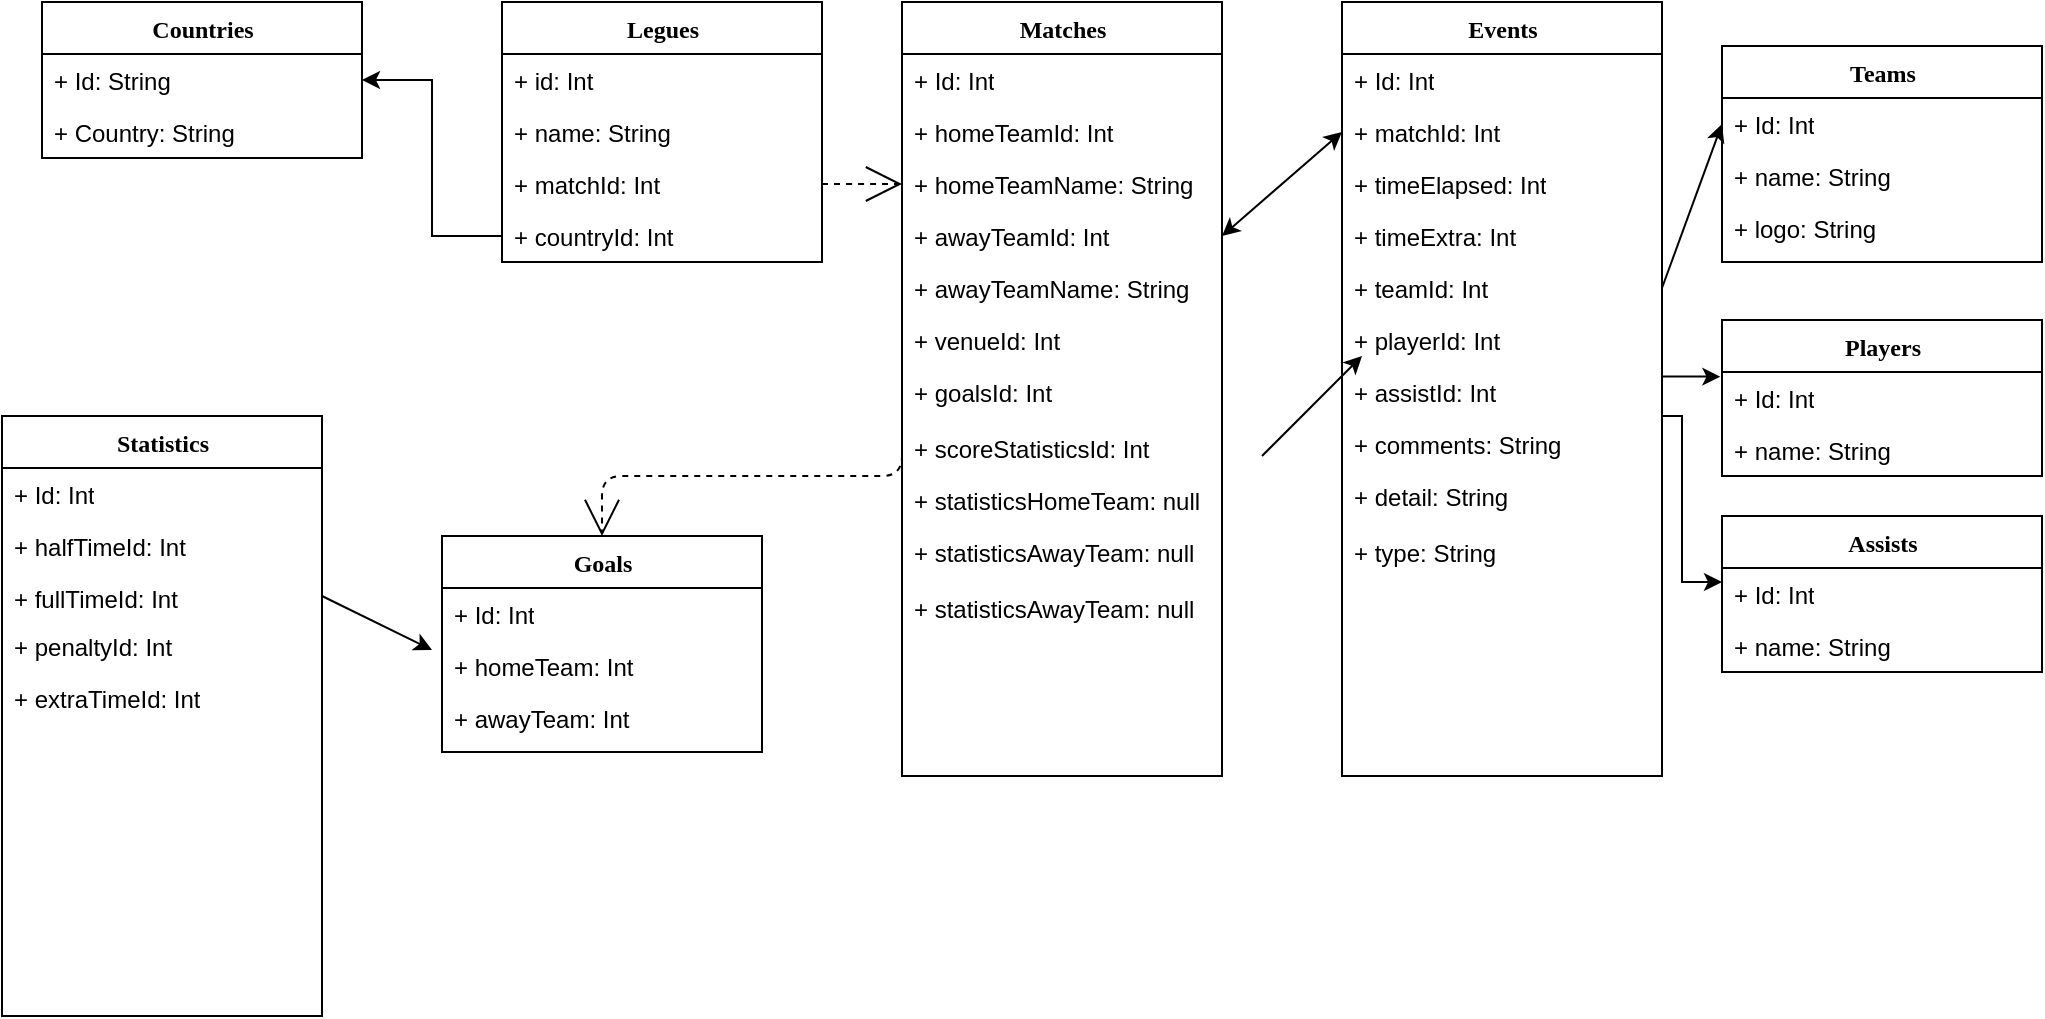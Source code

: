 <mxfile version="14.4.4" type="github">
  <diagram name="Page-1" id="9f46799a-70d6-7492-0946-bef42562c5a5">
    <mxGraphModel dx="1426" dy="794" grid="1" gridSize="10" guides="1" tooltips="1" connect="1" arrows="1" fold="1" page="1" pageScale="1" pageWidth="1100" pageHeight="850" background="#ffffff" math="0" shadow="0">
      <root>
        <mxCell id="0" />
        <mxCell id="1" parent="0" />
        <mxCell id="78961159f06e98e8-17" value="Countries" style="swimlane;html=1;fontStyle=1;align=center;verticalAlign=top;childLayout=stackLayout;horizontal=1;startSize=26;horizontalStack=0;resizeParent=1;resizeLast=0;collapsible=1;marginBottom=0;swimlaneFillColor=#ffffff;rounded=0;shadow=0;comic=0;labelBackgroundColor=none;strokeWidth=1;fillColor=none;fontFamily=Verdana;fontSize=12" parent="1" vertex="1">
          <mxGeometry x="90" y="83" width="160" height="78" as="geometry" />
        </mxCell>
        <mxCell id="78961159f06e98e8-21" value="+ Id: String" style="text;html=1;strokeColor=none;fillColor=none;align=left;verticalAlign=top;spacingLeft=4;spacingRight=4;whiteSpace=wrap;overflow=hidden;rotatable=0;points=[[0,0.5],[1,0.5]];portConstraint=eastwest;" parent="78961159f06e98e8-17" vertex="1">
          <mxGeometry y="26" width="160" height="26" as="geometry" />
        </mxCell>
        <mxCell id="78961159f06e98e8-23" value="+ Country: String" style="text;html=1;strokeColor=none;fillColor=none;align=left;verticalAlign=top;spacingLeft=4;spacingRight=4;whiteSpace=wrap;overflow=hidden;rotatable=0;points=[[0,0.5],[1,0.5]];portConstraint=eastwest;" parent="78961159f06e98e8-17" vertex="1">
          <mxGeometry y="52" width="160" height="26" as="geometry" />
        </mxCell>
        <mxCell id="78961159f06e98e8-122" style="edgeStyle=elbowEdgeStyle;html=1;labelBackgroundColor=none;startFill=0;startSize=8;endArrow=open;endFill=0;endSize=16;fontFamily=Verdana;fontSize=12;elbow=vertical;dashed=1;exitX=1;exitY=0.5;exitDx=0;exitDy=0;" parent="1" source="78961159f06e98e8-33" target="78961159f06e98e8-43" edge="1">
          <mxGeometry relative="1" as="geometry" />
        </mxCell>
        <mxCell id="78961159f06e98e8-30" value="Legues" style="swimlane;html=1;fontStyle=1;align=center;verticalAlign=top;childLayout=stackLayout;horizontal=1;startSize=26;horizontalStack=0;resizeParent=1;resizeLast=0;collapsible=1;marginBottom=0;swimlaneFillColor=#ffffff;rounded=0;shadow=0;comic=0;labelBackgroundColor=none;strokeWidth=1;fillColor=none;fontFamily=Verdana;fontSize=12" parent="1" vertex="1">
          <mxGeometry x="320" y="83" width="160" height="130" as="geometry" />
        </mxCell>
        <mxCell id="78961159f06e98e8-31" value="+ id: Int" style="text;html=1;strokeColor=none;fillColor=none;align=left;verticalAlign=top;spacingLeft=4;spacingRight=4;whiteSpace=wrap;overflow=hidden;rotatable=0;points=[[0,0.5],[1,0.5]];portConstraint=eastwest;" parent="78961159f06e98e8-30" vertex="1">
          <mxGeometry y="26" width="160" height="26" as="geometry" />
        </mxCell>
        <mxCell id="78961159f06e98e8-32" value="+ name: String" style="text;html=1;strokeColor=none;fillColor=none;align=left;verticalAlign=top;spacingLeft=4;spacingRight=4;whiteSpace=wrap;overflow=hidden;rotatable=0;points=[[0,0.5],[1,0.5]];portConstraint=eastwest;" parent="78961159f06e98e8-30" vertex="1">
          <mxGeometry y="52" width="160" height="26" as="geometry" />
        </mxCell>
        <mxCell id="78961159f06e98e8-33" value="+ matchId: Int" style="text;html=1;strokeColor=none;fillColor=none;align=left;verticalAlign=top;spacingLeft=4;spacingRight=4;whiteSpace=wrap;overflow=hidden;rotatable=0;points=[[0,0.5],[1,0.5]];portConstraint=eastwest;" parent="78961159f06e98e8-30" vertex="1">
          <mxGeometry y="78" width="160" height="26" as="geometry" />
        </mxCell>
        <mxCell id="IGpTb53lEJdsIHCx_4Be-57" value="+ countryId: Int" style="text;html=1;strokeColor=none;fillColor=none;align=left;verticalAlign=top;spacingLeft=4;spacingRight=4;whiteSpace=wrap;overflow=hidden;rotatable=0;points=[[0,0.5],[1,0.5]];portConstraint=eastwest;" vertex="1" parent="78961159f06e98e8-30">
          <mxGeometry y="104" width="160" height="26" as="geometry" />
        </mxCell>
        <mxCell id="78961159f06e98e8-43" value="Matches" style="swimlane;html=1;fontStyle=1;align=center;verticalAlign=top;childLayout=stackLayout;horizontal=1;startSize=26;horizontalStack=0;resizeParent=1;resizeLast=0;collapsible=1;marginBottom=0;swimlaneFillColor=#ffffff;rounded=0;shadow=0;comic=0;labelBackgroundColor=none;strokeWidth=1;fillColor=none;fontFamily=Verdana;fontSize=12" parent="1" vertex="1">
          <mxGeometry x="520" y="83" width="160" height="387" as="geometry" />
        </mxCell>
        <mxCell id="78961159f06e98e8-44" value="+ Id: Int" style="text;html=1;strokeColor=none;fillColor=none;align=left;verticalAlign=top;spacingLeft=4;spacingRight=4;whiteSpace=wrap;overflow=hidden;rotatable=0;points=[[0,0.5],[1,0.5]];portConstraint=eastwest;" parent="78961159f06e98e8-43" vertex="1">
          <mxGeometry y="26" width="160" height="26" as="geometry" />
        </mxCell>
        <mxCell id="78961159f06e98e8-45" value="+ homeTeamId: Int" style="text;html=1;strokeColor=none;fillColor=none;align=left;verticalAlign=top;spacingLeft=4;spacingRight=4;whiteSpace=wrap;overflow=hidden;rotatable=0;points=[[0,0.5],[1,0.5]];portConstraint=eastwest;" parent="78961159f06e98e8-43" vertex="1">
          <mxGeometry y="52" width="160" height="26" as="geometry" />
        </mxCell>
        <mxCell id="78961159f06e98e8-49" value="+ homeTeamName: String" style="text;html=1;strokeColor=none;fillColor=none;align=left;verticalAlign=top;spacingLeft=4;spacingRight=4;whiteSpace=wrap;overflow=hidden;rotatable=0;points=[[0,0.5],[1,0.5]];portConstraint=eastwest;" parent="78961159f06e98e8-43" vertex="1">
          <mxGeometry y="78" width="160" height="26" as="geometry" />
        </mxCell>
        <mxCell id="78961159f06e98e8-50" value="+ awayTeamId: Int" style="text;html=1;strokeColor=none;fillColor=none;align=left;verticalAlign=top;spacingLeft=4;spacingRight=4;whiteSpace=wrap;overflow=hidden;rotatable=0;points=[[0,0.5],[1,0.5]];portConstraint=eastwest;" parent="78961159f06e98e8-43" vertex="1">
          <mxGeometry y="104" width="160" height="26" as="geometry" />
        </mxCell>
        <mxCell id="IGpTb53lEJdsIHCx_4Be-2" value="+ awayTeamName: String" style="text;html=1;strokeColor=none;fillColor=none;align=left;verticalAlign=top;spacingLeft=4;spacingRight=4;whiteSpace=wrap;overflow=hidden;rotatable=0;points=[[0,0.5],[1,0.5]];portConstraint=eastwest;" vertex="1" parent="78961159f06e98e8-43">
          <mxGeometry y="130" width="160" height="26" as="geometry" />
        </mxCell>
        <mxCell id="IGpTb53lEJdsIHCx_4Be-3" value="+ venueId: Int" style="text;html=1;strokeColor=none;fillColor=none;align=left;verticalAlign=top;spacingLeft=4;spacingRight=4;whiteSpace=wrap;overflow=hidden;rotatable=0;points=[[0,0.5],[1,0.5]];portConstraint=eastwest;" vertex="1" parent="78961159f06e98e8-43">
          <mxGeometry y="156" width="160" height="26" as="geometry" />
        </mxCell>
        <mxCell id="IGpTb53lEJdsIHCx_4Be-4" value="+ goalsId: Int" style="text;html=1;strokeColor=none;fillColor=none;align=left;verticalAlign=top;spacingLeft=4;spacingRight=4;whiteSpace=wrap;overflow=hidden;rotatable=0;points=[[0,0.5],[1,0.5]];portConstraint=eastwest;" vertex="1" parent="78961159f06e98e8-43">
          <mxGeometry y="182" width="160" height="28" as="geometry" />
        </mxCell>
        <mxCell id="IGpTb53lEJdsIHCx_4Be-14" value="+ scoreStatisticsId: Int" style="text;html=1;strokeColor=none;fillColor=none;align=left;verticalAlign=top;spacingLeft=4;spacingRight=4;whiteSpace=wrap;overflow=hidden;rotatable=0;points=[[0,0.5],[1,0.5]];portConstraint=eastwest;" vertex="1" parent="78961159f06e98e8-43">
          <mxGeometry y="210" width="160" height="26" as="geometry" />
        </mxCell>
        <mxCell id="IGpTb53lEJdsIHCx_4Be-15" value="+ statisticsHomeTeam: null" style="text;html=1;strokeColor=none;fillColor=none;align=left;verticalAlign=top;spacingLeft=4;spacingRight=4;whiteSpace=wrap;overflow=hidden;rotatable=0;points=[[0,0.5],[1,0.5]];portConstraint=eastwest;" vertex="1" parent="78961159f06e98e8-43">
          <mxGeometry y="236" width="160" height="26" as="geometry" />
        </mxCell>
        <mxCell id="IGpTb53lEJdsIHCx_4Be-16" value="+ statisticsAwayTeam: null" style="text;html=1;strokeColor=none;fillColor=none;align=left;verticalAlign=top;spacingLeft=4;spacingRight=4;whiteSpace=wrap;overflow=hidden;rotatable=0;points=[[0,0.5],[1,0.5]];portConstraint=eastwest;" vertex="1" parent="78961159f06e98e8-43">
          <mxGeometry y="262" width="160" height="28" as="geometry" />
        </mxCell>
        <mxCell id="IGpTb53lEJdsIHCx_4Be-28" value="+ statisticsAwayTeam: null" style="text;html=1;strokeColor=none;fillColor=none;align=left;verticalAlign=top;spacingLeft=4;spacingRight=4;whiteSpace=wrap;overflow=hidden;rotatable=0;points=[[0,0.5],[1,0.5]];portConstraint=eastwest;" vertex="1" parent="78961159f06e98e8-43">
          <mxGeometry y="290" width="160" height="26" as="geometry" />
        </mxCell>
        <mxCell id="78961159f06e98e8-129" style="edgeStyle=elbowEdgeStyle;html=1;labelBackgroundColor=none;startFill=0;startSize=8;endArrow=open;endFill=0;endSize=16;fontFamily=Verdana;fontSize=12;elbow=vertical;dashed=1;exitX=0;exitY=0.5;exitDx=0;exitDy=0;" parent="1" source="IGpTb53lEJdsIHCx_4Be-4" target="78961159f06e98e8-56" edge="1">
          <mxGeometry relative="1" as="geometry">
            <mxPoint x="640" y="340" as="sourcePoint" />
            <Array as="points">
              <mxPoint x="460" y="320" />
            </Array>
          </mxGeometry>
        </mxCell>
        <mxCell id="78961159f06e98e8-56" value="Goals" style="swimlane;html=1;fontStyle=1;align=center;verticalAlign=top;childLayout=stackLayout;horizontal=1;startSize=26;horizontalStack=0;resizeParent=1;resizeLast=0;collapsible=1;marginBottom=0;swimlaneFillColor=#ffffff;rounded=0;shadow=0;comic=0;labelBackgroundColor=none;strokeWidth=1;fillColor=none;fontFamily=Verdana;fontSize=12" parent="1" vertex="1">
          <mxGeometry x="290" y="350" width="160" height="108" as="geometry" />
        </mxCell>
        <mxCell id="78961159f06e98e8-57" value="+ Id: Int" style="text;html=1;strokeColor=none;fillColor=none;align=left;verticalAlign=top;spacingLeft=4;spacingRight=4;whiteSpace=wrap;overflow=hidden;rotatable=0;points=[[0,0.5],[1,0.5]];portConstraint=eastwest;" parent="78961159f06e98e8-56" vertex="1">
          <mxGeometry y="26" width="160" height="26" as="geometry" />
        </mxCell>
        <mxCell id="78961159f06e98e8-58" value="+ homeTeam: Int" style="text;html=1;strokeColor=none;fillColor=none;align=left;verticalAlign=top;spacingLeft=4;spacingRight=4;whiteSpace=wrap;overflow=hidden;rotatable=0;points=[[0,0.5],[1,0.5]];portConstraint=eastwest;" parent="78961159f06e98e8-56" vertex="1">
          <mxGeometry y="52" width="160" height="26" as="geometry" />
        </mxCell>
        <mxCell id="78961159f06e98e8-59" value="+ awayTeam: Int" style="text;html=1;strokeColor=none;fillColor=none;align=left;verticalAlign=top;spacingLeft=4;spacingRight=4;whiteSpace=wrap;overflow=hidden;rotatable=0;points=[[0,0.5],[1,0.5]];portConstraint=eastwest;" parent="78961159f06e98e8-56" vertex="1">
          <mxGeometry y="78" width="160" height="26" as="geometry" />
        </mxCell>
        <mxCell id="IGpTb53lEJdsIHCx_4Be-5" value="Statistics" style="swimlane;html=1;fontStyle=1;align=center;verticalAlign=top;childLayout=stackLayout;horizontal=1;startSize=26;horizontalStack=0;resizeParent=1;resizeLast=0;collapsible=1;marginBottom=0;swimlaneFillColor=#ffffff;rounded=0;shadow=0;comic=0;labelBackgroundColor=none;strokeWidth=1;fillColor=none;fontFamily=Verdana;fontSize=12" vertex="1" parent="1">
          <mxGeometry x="70" y="290" width="160" height="300" as="geometry" />
        </mxCell>
        <mxCell id="IGpTb53lEJdsIHCx_4Be-6" value="+ Id: Int" style="text;html=1;strokeColor=none;fillColor=none;align=left;verticalAlign=top;spacingLeft=4;spacingRight=4;whiteSpace=wrap;overflow=hidden;rotatable=0;points=[[0,0.5],[1,0.5]];portConstraint=eastwest;" vertex="1" parent="IGpTb53lEJdsIHCx_4Be-5">
          <mxGeometry y="26" width="160" height="26" as="geometry" />
        </mxCell>
        <mxCell id="IGpTb53lEJdsIHCx_4Be-7" value="+ halfTimeId: Int&amp;nbsp;" style="text;html=1;strokeColor=none;fillColor=none;align=left;verticalAlign=top;spacingLeft=4;spacingRight=4;whiteSpace=wrap;overflow=hidden;rotatable=0;points=[[0,0.5],[1,0.5]];portConstraint=eastwest;" vertex="1" parent="IGpTb53lEJdsIHCx_4Be-5">
          <mxGeometry y="52" width="160" height="26" as="geometry" />
        </mxCell>
        <mxCell id="IGpTb53lEJdsIHCx_4Be-8" value="+ fullTimeId: Int" style="text;html=1;strokeColor=none;fillColor=none;align=left;verticalAlign=top;spacingLeft=4;spacingRight=4;whiteSpace=wrap;overflow=hidden;rotatable=0;points=[[0,0.5],[1,0.5]];portConstraint=eastwest;" vertex="1" parent="IGpTb53lEJdsIHCx_4Be-5">
          <mxGeometry y="78" width="160" height="24" as="geometry" />
        </mxCell>
        <mxCell id="IGpTb53lEJdsIHCx_4Be-9" value="+ penaltyId: Int" style="text;html=1;strokeColor=none;fillColor=none;align=left;verticalAlign=top;spacingLeft=4;spacingRight=4;whiteSpace=wrap;overflow=hidden;rotatable=0;points=[[0,0.5],[1,0.5]];portConstraint=eastwest;" vertex="1" parent="IGpTb53lEJdsIHCx_4Be-5">
          <mxGeometry y="102" width="160" height="26" as="geometry" />
        </mxCell>
        <mxCell id="IGpTb53lEJdsIHCx_4Be-10" value="+ extraTimeId: Int" style="text;html=1;strokeColor=none;fillColor=none;align=left;verticalAlign=top;spacingLeft=4;spacingRight=4;whiteSpace=wrap;overflow=hidden;rotatable=0;points=[[0,0.5],[1,0.5]];portConstraint=eastwest;" vertex="1" parent="IGpTb53lEJdsIHCx_4Be-5">
          <mxGeometry y="128" width="160" height="26" as="geometry" />
        </mxCell>
        <mxCell id="IGpTb53lEJdsIHCx_4Be-13" value="" style="endArrow=classic;html=1;exitX=1;exitY=0.5;exitDx=0;exitDy=0;entryX=-0.031;entryY=0.192;entryDx=0;entryDy=0;entryPerimeter=0;" edge="1" parent="1" source="IGpTb53lEJdsIHCx_4Be-8" target="78961159f06e98e8-58">
          <mxGeometry width="50" height="50" relative="1" as="geometry">
            <mxPoint x="520" y="430" as="sourcePoint" />
            <mxPoint x="570" y="380" as="targetPoint" />
          </mxGeometry>
        </mxCell>
        <mxCell id="IGpTb53lEJdsIHCx_4Be-17" value="Events" style="swimlane;html=1;fontStyle=1;align=center;verticalAlign=top;childLayout=stackLayout;horizontal=1;startSize=26;horizontalStack=0;resizeParent=1;resizeLast=0;collapsible=1;marginBottom=0;swimlaneFillColor=#ffffff;rounded=0;shadow=0;comic=0;labelBackgroundColor=none;strokeWidth=1;fillColor=none;fontFamily=Verdana;fontSize=12" vertex="1" parent="1">
          <mxGeometry x="740" y="83" width="160" height="387" as="geometry" />
        </mxCell>
        <mxCell id="IGpTb53lEJdsIHCx_4Be-18" value="+ Id: Int" style="text;html=1;strokeColor=none;fillColor=none;align=left;verticalAlign=top;spacingLeft=4;spacingRight=4;whiteSpace=wrap;overflow=hidden;rotatable=0;points=[[0,0.5],[1,0.5]];portConstraint=eastwest;" vertex="1" parent="IGpTb53lEJdsIHCx_4Be-17">
          <mxGeometry y="26" width="160" height="26" as="geometry" />
        </mxCell>
        <mxCell id="IGpTb53lEJdsIHCx_4Be-29" value="+ matchId: Int" style="text;html=1;strokeColor=none;fillColor=none;align=left;verticalAlign=top;spacingLeft=4;spacingRight=4;whiteSpace=wrap;overflow=hidden;rotatable=0;points=[[0,0.5],[1,0.5]];portConstraint=eastwest;" vertex="1" parent="IGpTb53lEJdsIHCx_4Be-17">
          <mxGeometry y="52" width="160" height="26" as="geometry" />
        </mxCell>
        <mxCell id="IGpTb53lEJdsIHCx_4Be-19" value="+ timeElapsed: Int" style="text;html=1;strokeColor=none;fillColor=none;align=left;verticalAlign=top;spacingLeft=4;spacingRight=4;whiteSpace=wrap;overflow=hidden;rotatable=0;points=[[0,0.5],[1,0.5]];portConstraint=eastwest;" vertex="1" parent="IGpTb53lEJdsIHCx_4Be-17">
          <mxGeometry y="78" width="160" height="26" as="geometry" />
        </mxCell>
        <mxCell id="IGpTb53lEJdsIHCx_4Be-41" value="+ timeExtra: Int" style="text;html=1;strokeColor=none;fillColor=none;align=left;verticalAlign=top;spacingLeft=4;spacingRight=4;whiteSpace=wrap;overflow=hidden;rotatable=0;points=[[0,0.5],[1,0.5]];portConstraint=eastwest;" vertex="1" parent="IGpTb53lEJdsIHCx_4Be-17">
          <mxGeometry y="104" width="160" height="26" as="geometry" />
        </mxCell>
        <mxCell id="IGpTb53lEJdsIHCx_4Be-20" value="+ teamId: Int" style="text;html=1;strokeColor=none;fillColor=none;align=left;verticalAlign=top;spacingLeft=4;spacingRight=4;whiteSpace=wrap;overflow=hidden;rotatable=0;points=[[0,0.5],[1,0.5]];portConstraint=eastwest;" vertex="1" parent="IGpTb53lEJdsIHCx_4Be-17">
          <mxGeometry y="130" width="160" height="26" as="geometry" />
        </mxCell>
        <mxCell id="IGpTb53lEJdsIHCx_4Be-21" value="+ playerId: Int" style="text;html=1;strokeColor=none;fillColor=none;align=left;verticalAlign=top;spacingLeft=4;spacingRight=4;whiteSpace=wrap;overflow=hidden;rotatable=0;points=[[0,0.5],[1,0.5]];portConstraint=eastwest;" vertex="1" parent="IGpTb53lEJdsIHCx_4Be-17">
          <mxGeometry y="156" width="160" height="26" as="geometry" />
        </mxCell>
        <mxCell id="IGpTb53lEJdsIHCx_4Be-22" value="+ assistId: Int" style="text;html=1;strokeColor=none;fillColor=none;align=left;verticalAlign=top;spacingLeft=4;spacingRight=4;whiteSpace=wrap;overflow=hidden;rotatable=0;points=[[0,0.5],[1,0.5]];portConstraint=eastwest;" vertex="1" parent="IGpTb53lEJdsIHCx_4Be-17">
          <mxGeometry y="182" width="160" height="26" as="geometry" />
        </mxCell>
        <mxCell id="IGpTb53lEJdsIHCx_4Be-25" value="+ comments: String" style="text;html=1;strokeColor=none;fillColor=none;align=left;verticalAlign=top;spacingLeft=4;spacingRight=4;whiteSpace=wrap;overflow=hidden;rotatable=0;points=[[0,0.5],[1,0.5]];portConstraint=eastwest;" vertex="1" parent="IGpTb53lEJdsIHCx_4Be-17">
          <mxGeometry y="208" width="160" height="26" as="geometry" />
        </mxCell>
        <mxCell id="IGpTb53lEJdsIHCx_4Be-24" value="+ detail: String" style="text;html=1;strokeColor=none;fillColor=none;align=left;verticalAlign=top;spacingLeft=4;spacingRight=4;whiteSpace=wrap;overflow=hidden;rotatable=0;points=[[0,0.5],[1,0.5]];portConstraint=eastwest;" vertex="1" parent="IGpTb53lEJdsIHCx_4Be-17">
          <mxGeometry y="234" width="160" height="28" as="geometry" />
        </mxCell>
        <mxCell id="IGpTb53lEJdsIHCx_4Be-23" value="+ type: String" style="text;html=1;strokeColor=none;fillColor=none;align=left;verticalAlign=top;spacingLeft=4;spacingRight=4;whiteSpace=wrap;overflow=hidden;rotatable=0;points=[[0,0.5],[1,0.5]];portConstraint=eastwest;" vertex="1" parent="IGpTb53lEJdsIHCx_4Be-17">
          <mxGeometry y="262" width="160" height="26" as="geometry" />
        </mxCell>
        <mxCell id="IGpTb53lEJdsIHCx_4Be-30" value="" style="endArrow=classic;startArrow=classic;html=1;exitX=1;exitY=0.5;exitDx=0;exitDy=0;entryX=0;entryY=0.5;entryDx=0;entryDy=0;" edge="1" parent="1" source="78961159f06e98e8-50" target="IGpTb53lEJdsIHCx_4Be-29">
          <mxGeometry width="50" height="50" relative="1" as="geometry">
            <mxPoint x="520" y="430" as="sourcePoint" />
            <mxPoint x="570" y="380" as="targetPoint" />
          </mxGeometry>
        </mxCell>
        <mxCell id="IGpTb53lEJdsIHCx_4Be-42" value="Teams" style="swimlane;html=1;fontStyle=1;align=center;verticalAlign=top;childLayout=stackLayout;horizontal=1;startSize=26;horizontalStack=0;resizeParent=1;resizeLast=0;collapsible=1;marginBottom=0;swimlaneFillColor=#ffffff;rounded=0;shadow=0;comic=0;labelBackgroundColor=none;strokeWidth=1;fillColor=none;fontFamily=Verdana;fontSize=12" vertex="1" parent="1">
          <mxGeometry x="930" y="105" width="160" height="108" as="geometry" />
        </mxCell>
        <mxCell id="IGpTb53lEJdsIHCx_4Be-43" value="+ Id: Int" style="text;html=1;strokeColor=none;fillColor=none;align=left;verticalAlign=top;spacingLeft=4;spacingRight=4;whiteSpace=wrap;overflow=hidden;rotatable=0;points=[[0,0.5],[1,0.5]];portConstraint=eastwest;" vertex="1" parent="IGpTb53lEJdsIHCx_4Be-42">
          <mxGeometry y="26" width="160" height="26" as="geometry" />
        </mxCell>
        <mxCell id="IGpTb53lEJdsIHCx_4Be-44" value="+ name: String" style="text;html=1;strokeColor=none;fillColor=none;align=left;verticalAlign=top;spacingLeft=4;spacingRight=4;whiteSpace=wrap;overflow=hidden;rotatable=0;points=[[0,0.5],[1,0.5]];portConstraint=eastwest;" vertex="1" parent="IGpTb53lEJdsIHCx_4Be-42">
          <mxGeometry y="52" width="160" height="26" as="geometry" />
        </mxCell>
        <mxCell id="IGpTb53lEJdsIHCx_4Be-45" value="+ logo: String" style="text;html=1;strokeColor=none;fillColor=none;align=left;verticalAlign=top;spacingLeft=4;spacingRight=4;whiteSpace=wrap;overflow=hidden;rotatable=0;points=[[0,0.5],[1,0.5]];portConstraint=eastwest;" vertex="1" parent="IGpTb53lEJdsIHCx_4Be-42">
          <mxGeometry y="78" width="160" height="26" as="geometry" />
        </mxCell>
        <mxCell id="IGpTb53lEJdsIHCx_4Be-46" value="" style="endArrow=classic;html=1;exitX=1;exitY=0.5;exitDx=0;exitDy=0;entryX=0;entryY=0.5;entryDx=0;entryDy=0;" edge="1" parent="1" source="IGpTb53lEJdsIHCx_4Be-20" target="IGpTb53lEJdsIHCx_4Be-43">
          <mxGeometry width="50" height="50" relative="1" as="geometry">
            <mxPoint x="520" y="430" as="sourcePoint" />
            <mxPoint x="570" y="380" as="targetPoint" />
          </mxGeometry>
        </mxCell>
        <mxCell id="IGpTb53lEJdsIHCx_4Be-47" value="Players" style="swimlane;html=1;fontStyle=1;align=center;verticalAlign=top;childLayout=stackLayout;horizontal=1;startSize=26;horizontalStack=0;resizeParent=1;resizeLast=0;collapsible=1;marginBottom=0;swimlaneFillColor=#ffffff;rounded=0;shadow=0;comic=0;labelBackgroundColor=none;strokeWidth=1;fillColor=none;fontFamily=Verdana;fontSize=12" vertex="1" parent="1">
          <mxGeometry x="930" y="242" width="160" height="78" as="geometry" />
        </mxCell>
        <mxCell id="IGpTb53lEJdsIHCx_4Be-48" value="+ Id: Int" style="text;html=1;strokeColor=none;fillColor=none;align=left;verticalAlign=top;spacingLeft=4;spacingRight=4;whiteSpace=wrap;overflow=hidden;rotatable=0;points=[[0,0.5],[1,0.5]];portConstraint=eastwest;" vertex="1" parent="IGpTb53lEJdsIHCx_4Be-47">
          <mxGeometry y="26" width="160" height="26" as="geometry" />
        </mxCell>
        <mxCell id="IGpTb53lEJdsIHCx_4Be-49" value="+ name: String" style="text;html=1;strokeColor=none;fillColor=none;align=left;verticalAlign=top;spacingLeft=4;spacingRight=4;whiteSpace=wrap;overflow=hidden;rotatable=0;points=[[0,0.5],[1,0.5]];portConstraint=eastwest;" vertex="1" parent="IGpTb53lEJdsIHCx_4Be-47">
          <mxGeometry y="52" width="160" height="26" as="geometry" />
        </mxCell>
        <mxCell id="IGpTb53lEJdsIHCx_4Be-51" style="edgeStyle=orthogonalEdgeStyle;rounded=0;orthogonalLoop=1;jettySize=auto;html=1;exitX=1;exitY=0.5;exitDx=0;exitDy=0;entryX=-0.005;entryY=0.089;entryDx=0;entryDy=0;entryPerimeter=0;" edge="1" parent="1" source="IGpTb53lEJdsIHCx_4Be-21" target="IGpTb53lEJdsIHCx_4Be-48">
          <mxGeometry relative="1" as="geometry">
            <mxPoint x="920" y="270" as="targetPoint" />
            <Array as="points">
              <mxPoint x="900" y="270" />
            </Array>
          </mxGeometry>
        </mxCell>
        <mxCell id="IGpTb53lEJdsIHCx_4Be-52" value="Assists" style="swimlane;html=1;fontStyle=1;align=center;verticalAlign=top;childLayout=stackLayout;horizontal=1;startSize=26;horizontalStack=0;resizeParent=1;resizeLast=0;collapsible=1;marginBottom=0;swimlaneFillColor=#ffffff;rounded=0;shadow=0;comic=0;labelBackgroundColor=none;strokeWidth=1;fillColor=none;fontFamily=Verdana;fontSize=12" vertex="1" parent="1">
          <mxGeometry x="930" y="340" width="160" height="78" as="geometry" />
        </mxCell>
        <mxCell id="IGpTb53lEJdsIHCx_4Be-53" value="+ Id: Int" style="text;html=1;strokeColor=none;fillColor=none;align=left;verticalAlign=top;spacingLeft=4;spacingRight=4;whiteSpace=wrap;overflow=hidden;rotatable=0;points=[[0,0.5],[1,0.5]];portConstraint=eastwest;" vertex="1" parent="IGpTb53lEJdsIHCx_4Be-52">
          <mxGeometry y="26" width="160" height="26" as="geometry" />
        </mxCell>
        <mxCell id="IGpTb53lEJdsIHCx_4Be-54" value="+ name: String" style="text;html=1;strokeColor=none;fillColor=none;align=left;verticalAlign=top;spacingLeft=4;spacingRight=4;whiteSpace=wrap;overflow=hidden;rotatable=0;points=[[0,0.5],[1,0.5]];portConstraint=eastwest;" vertex="1" parent="IGpTb53lEJdsIHCx_4Be-52">
          <mxGeometry y="52" width="160" height="26" as="geometry" />
        </mxCell>
        <mxCell id="IGpTb53lEJdsIHCx_4Be-55" style="edgeStyle=orthogonalEdgeStyle;rounded=0;orthogonalLoop=1;jettySize=auto;html=1;exitX=1;exitY=0.5;exitDx=0;exitDy=0;entryX=0;entryY=0.269;entryDx=0;entryDy=0;entryPerimeter=0;" edge="1" parent="1" source="IGpTb53lEJdsIHCx_4Be-22" target="IGpTb53lEJdsIHCx_4Be-53">
          <mxGeometry relative="1" as="geometry">
            <Array as="points">
              <mxPoint x="900" y="290" />
              <mxPoint x="910" y="290" />
              <mxPoint x="910" y="373" />
            </Array>
          </mxGeometry>
        </mxCell>
        <mxCell id="IGpTb53lEJdsIHCx_4Be-58" value="" style="endArrow=classic;html=1;" edge="1" parent="1">
          <mxGeometry width="50" height="50" relative="1" as="geometry">
            <mxPoint x="700" y="310" as="sourcePoint" />
            <mxPoint x="750" y="260" as="targetPoint" />
          </mxGeometry>
        </mxCell>
        <mxCell id="IGpTb53lEJdsIHCx_4Be-59" style="edgeStyle=orthogonalEdgeStyle;rounded=0;orthogonalLoop=1;jettySize=auto;html=1;exitX=0;exitY=0.5;exitDx=0;exitDy=0;" edge="1" parent="1" source="IGpTb53lEJdsIHCx_4Be-57" target="78961159f06e98e8-21">
          <mxGeometry relative="1" as="geometry" />
        </mxCell>
      </root>
    </mxGraphModel>
  </diagram>
</mxfile>
